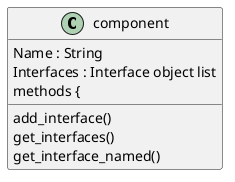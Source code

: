 @startuml
  class component{
    Name : String
    Interfaces : Interface object list
    methods {
      add_interface()
      get_interfaces()
      get_interface_named()
    }
  }
@enduml


@startuml
  class fpga_component {
    Name : String
    Interfaces : Interface object list
    Component : Component object
    methods {
      add_interface()
      get_interfaces()
      get_interface_named()
      add_component()
      get_component()
    }
  }
@enduml

@startuml
  class hdl_component {
    Name : String
    Interfaces : Interface object list
    Components : Component object list
    Connections: Connection object list
    methods {
      add_interface()
      get_interfaces()
      get_interface_named()
      add_component()
      get_components()
      get_component_named()
      add_connection()
      get_connection()
      get_connection_named()
    }
  }
@enduml
